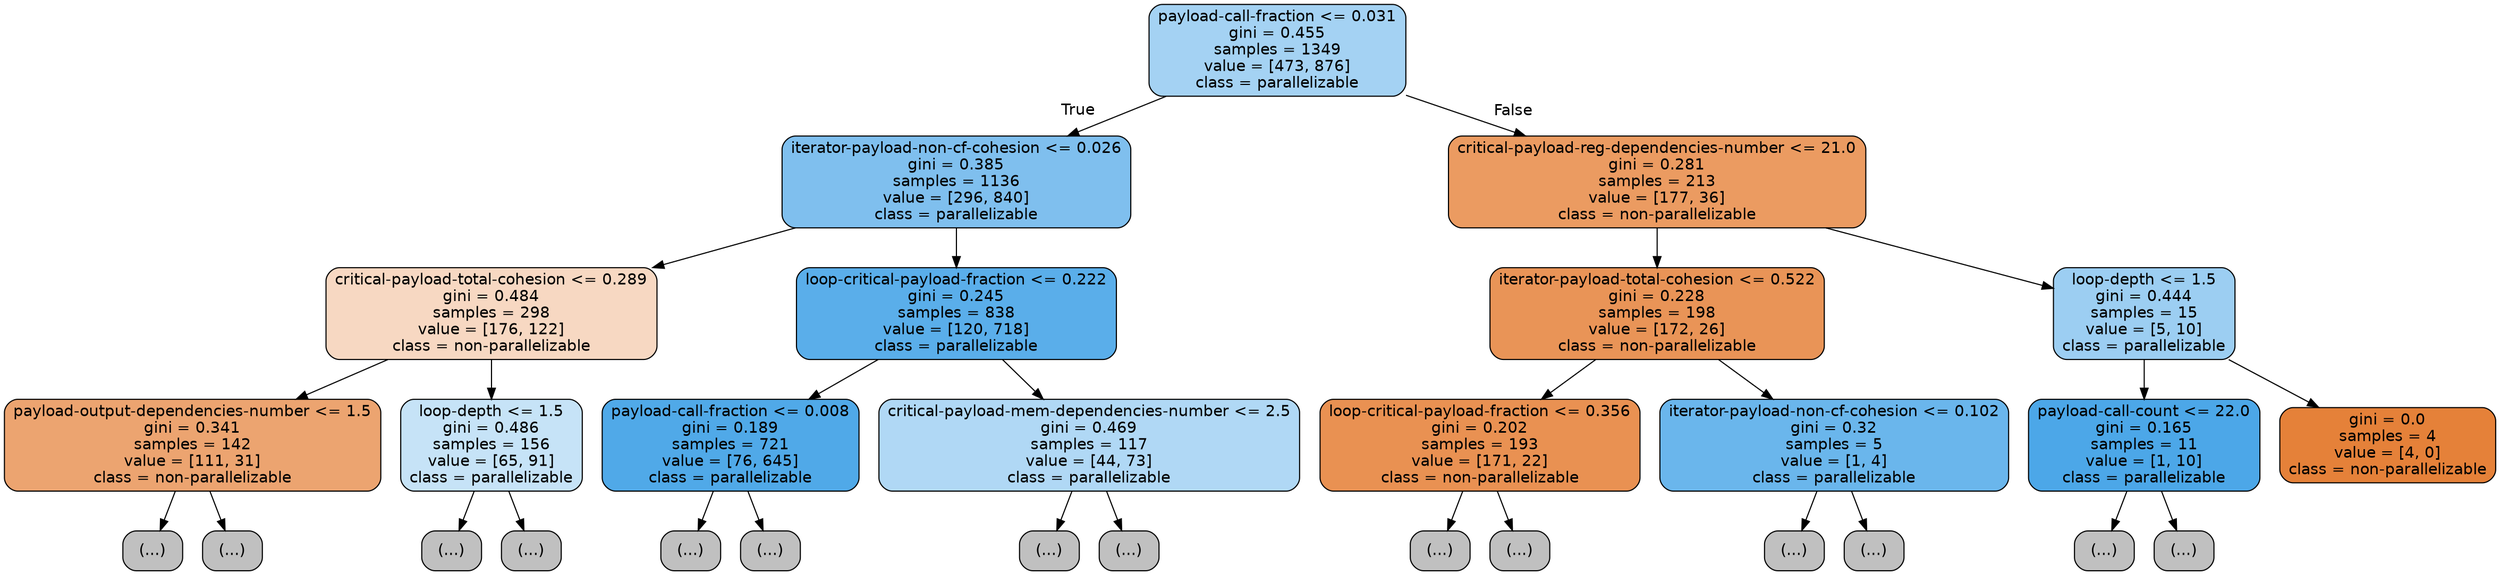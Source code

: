 digraph Tree {
node [shape=box, style="filled, rounded", color="black", fontname=helvetica] ;
edge [fontname=helvetica] ;
0 [label="payload-call-fraction <= 0.031\ngini = 0.455\nsamples = 1349\nvalue = [473, 876]\nclass = parallelizable", fillcolor="#399de575"] ;
1 [label="iterator-payload-non-cf-cohesion <= 0.026\ngini = 0.385\nsamples = 1136\nvalue = [296, 840]\nclass = parallelizable", fillcolor="#399de5a5"] ;
0 -> 1 [labeldistance=2.5, labelangle=45, headlabel="True"] ;
2 [label="critical-payload-total-cohesion <= 0.289\ngini = 0.484\nsamples = 298\nvalue = [176, 122]\nclass = non-parallelizable", fillcolor="#e581394e"] ;
1 -> 2 ;
3 [label="payload-output-dependencies-number <= 1.5\ngini = 0.341\nsamples = 142\nvalue = [111, 31]\nclass = non-parallelizable", fillcolor="#e58139b8"] ;
2 -> 3 ;
4 [label="(...)", fillcolor="#C0C0C0"] ;
3 -> 4 ;
29 [label="(...)", fillcolor="#C0C0C0"] ;
3 -> 29 ;
42 [label="loop-depth <= 1.5\ngini = 0.486\nsamples = 156\nvalue = [65, 91]\nclass = parallelizable", fillcolor="#399de549"] ;
2 -> 42 ;
43 [label="(...)", fillcolor="#C0C0C0"] ;
42 -> 43 ;
48 [label="(...)", fillcolor="#C0C0C0"] ;
42 -> 48 ;
69 [label="loop-critical-payload-fraction <= 0.222\ngini = 0.245\nsamples = 838\nvalue = [120, 718]\nclass = parallelizable", fillcolor="#399de5d4"] ;
1 -> 69 ;
70 [label="payload-call-fraction <= 0.008\ngini = 0.189\nsamples = 721\nvalue = [76, 645]\nclass = parallelizable", fillcolor="#399de5e1"] ;
69 -> 70 ;
71 [label="(...)", fillcolor="#C0C0C0"] ;
70 -> 71 ;
182 [label="(...)", fillcolor="#C0C0C0"] ;
70 -> 182 ;
189 [label="critical-payload-mem-dependencies-number <= 2.5\ngini = 0.469\nsamples = 117\nvalue = [44, 73]\nclass = parallelizable", fillcolor="#399de565"] ;
69 -> 189 ;
190 [label="(...)", fillcolor="#C0C0C0"] ;
189 -> 190 ;
207 [label="(...)", fillcolor="#C0C0C0"] ;
189 -> 207 ;
230 [label="critical-payload-reg-dependencies-number <= 21.0\ngini = 0.281\nsamples = 213\nvalue = [177, 36]\nclass = non-parallelizable", fillcolor="#e58139cb"] ;
0 -> 230 [labeldistance=2.5, labelangle=-45, headlabel="False"] ;
231 [label="iterator-payload-total-cohesion <= 0.522\ngini = 0.228\nsamples = 198\nvalue = [172, 26]\nclass = non-parallelizable", fillcolor="#e58139d8"] ;
230 -> 231 ;
232 [label="loop-critical-payload-fraction <= 0.356\ngini = 0.202\nsamples = 193\nvalue = [171, 22]\nclass = non-parallelizable", fillcolor="#e58139de"] ;
231 -> 232 ;
233 [label="(...)", fillcolor="#C0C0C0"] ;
232 -> 233 ;
262 [label="(...)", fillcolor="#C0C0C0"] ;
232 -> 262 ;
265 [label="iterator-payload-non-cf-cohesion <= 0.102\ngini = 0.32\nsamples = 5\nvalue = [1, 4]\nclass = parallelizable", fillcolor="#399de5bf"] ;
231 -> 265 ;
266 [label="(...)", fillcolor="#C0C0C0"] ;
265 -> 266 ;
267 [label="(...)", fillcolor="#C0C0C0"] ;
265 -> 267 ;
268 [label="loop-depth <= 1.5\ngini = 0.444\nsamples = 15\nvalue = [5, 10]\nclass = parallelizable", fillcolor="#399de57f"] ;
230 -> 268 ;
269 [label="payload-call-count <= 22.0\ngini = 0.165\nsamples = 11\nvalue = [1, 10]\nclass = parallelizable", fillcolor="#399de5e6"] ;
268 -> 269 ;
270 [label="(...)", fillcolor="#C0C0C0"] ;
269 -> 270 ;
271 [label="(...)", fillcolor="#C0C0C0"] ;
269 -> 271 ;
272 [label="gini = 0.0\nsamples = 4\nvalue = [4, 0]\nclass = non-parallelizable", fillcolor="#e58139ff"] ;
268 -> 272 ;
}